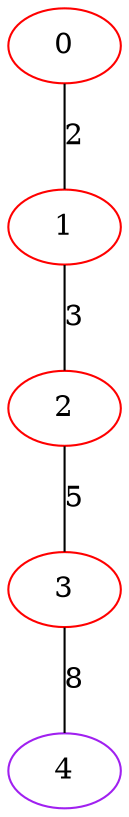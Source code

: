 graph "" {
0 [color=red, weight=1];
1 [color=red, weight=1];
2 [color=red, weight=1];
3 [color=red, weight=1];
4 [color=purple, weight=4];
0 -- 1  [key=0, label=2];
1 -- 2  [key=0, label=3];
2 -- 3  [key=0, label=5];
3 -- 4  [key=0, label=8];
}
